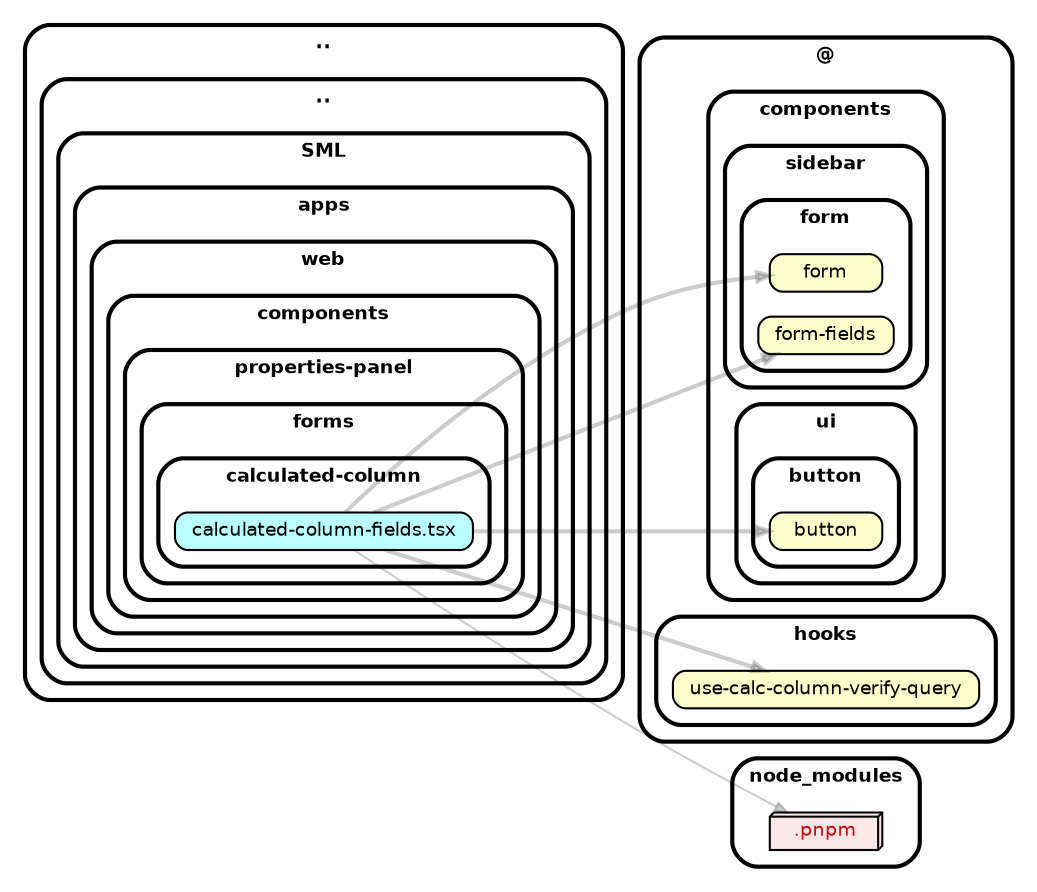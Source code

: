 strict digraph "dependency-cruiser output"{
    rankdir="LR" splines="true" overlap="false" nodesep="0.16" ranksep="0.18" fontname="Helvetica-bold" fontsize="9" style="rounded,bold,filled" fillcolor="#ffffff" compound="true"
    node [shape="box" style="rounded, filled" height="0.2" color="black" fillcolor="#ffffcc" fontcolor="black" fontname="Helvetica" fontsize="9"]
    edge [arrowhead="normal" arrowsize="0.6" penwidth="2.0" color="#00000033" fontname="Helvetica" fontsize="9"]

    subgraph "cluster_.." {label=".." subgraph "cluster_../.." {label=".." subgraph "cluster_../../SML" {label="SML" subgraph "cluster_../../SML/apps" {label="apps" subgraph "cluster_../../SML/apps/web" {label="web" subgraph "cluster_../../SML/apps/web/components" {label="components" subgraph "cluster_../../SML/apps/web/components/properties-panel" {label="properties-panel" subgraph "cluster_../../SML/apps/web/components/properties-panel/forms" {label="forms" subgraph "cluster_../../SML/apps/web/components/properties-panel/forms/calculated-column" {label="calculated-column" "../../SML/apps/web/components/properties-panel/forms/calculated-column/calculated-column-fields.tsx" [label=<calculated-column-fields.tsx> tooltip="calculated-column-fields.tsx" URL="../../SML/apps/web/components/properties-panel/forms/calculated-column/calculated-column-fields.tsx" fillcolor="#bbfeff"] } } } } } } } } }
    "../../SML/apps/web/components/properties-panel/forms/calculated-column/calculated-column-fields.tsx" -> "@/components/sidebar/form/form"
    "../../SML/apps/web/components/properties-panel/forms/calculated-column/calculated-column-fields.tsx" -> "@/components/sidebar/form/form-fields"
    "../../SML/apps/web/components/properties-panel/forms/calculated-column/calculated-column-fields.tsx" -> "@/components/ui/button/button"
    "../../SML/apps/web/components/properties-panel/forms/calculated-column/calculated-column-fields.tsx" -> "@/hooks/use-calc-column-verify-query"
    "../../SML/apps/web/components/properties-panel/forms/calculated-column/calculated-column-fields.tsx" -> "node_modules/.pnpm" [penwidth="1.0"]
    subgraph "cluster_@" {label="@" subgraph "cluster_@/components" {label="components" subgraph "cluster_@/components/sidebar" {label="sidebar" subgraph "cluster_@/components/sidebar/form" {label="form" "@/components/sidebar/form/form" [label=<form> tooltip="form" ] } } } }
    subgraph "cluster_@" {label="@" subgraph "cluster_@/components" {label="components" subgraph "cluster_@/components/sidebar" {label="sidebar" subgraph "cluster_@/components/sidebar/form" {label="form" "@/components/sidebar/form/form-fields" [label=<form-fields> tooltip="form-fields" ] } } } }
    subgraph "cluster_@" {label="@" subgraph "cluster_@/components" {label="components" subgraph "cluster_@/components/ui" {label="ui" subgraph "cluster_@/components/ui/button" {label="button" "@/components/ui/button/button" [label=<button> tooltip="button" ] } } } }
    subgraph "cluster_@" {label="@" subgraph "cluster_@/hooks" {label="hooks" "@/hooks/use-calc-column-verify-query" [label=<use-calc-column-verify-query> tooltip="use-calc-column-verify-query" ] } }
    subgraph "cluster_node_modules" {label="node_modules" "node_modules/.pnpm" [label=<.pnpm> tooltip=".pnpm" URL="https://www.npmjs.com/package/.pnpm" shape="box3d" fillcolor="#c40b0a1a" fontcolor="#c40b0a"] }
}
